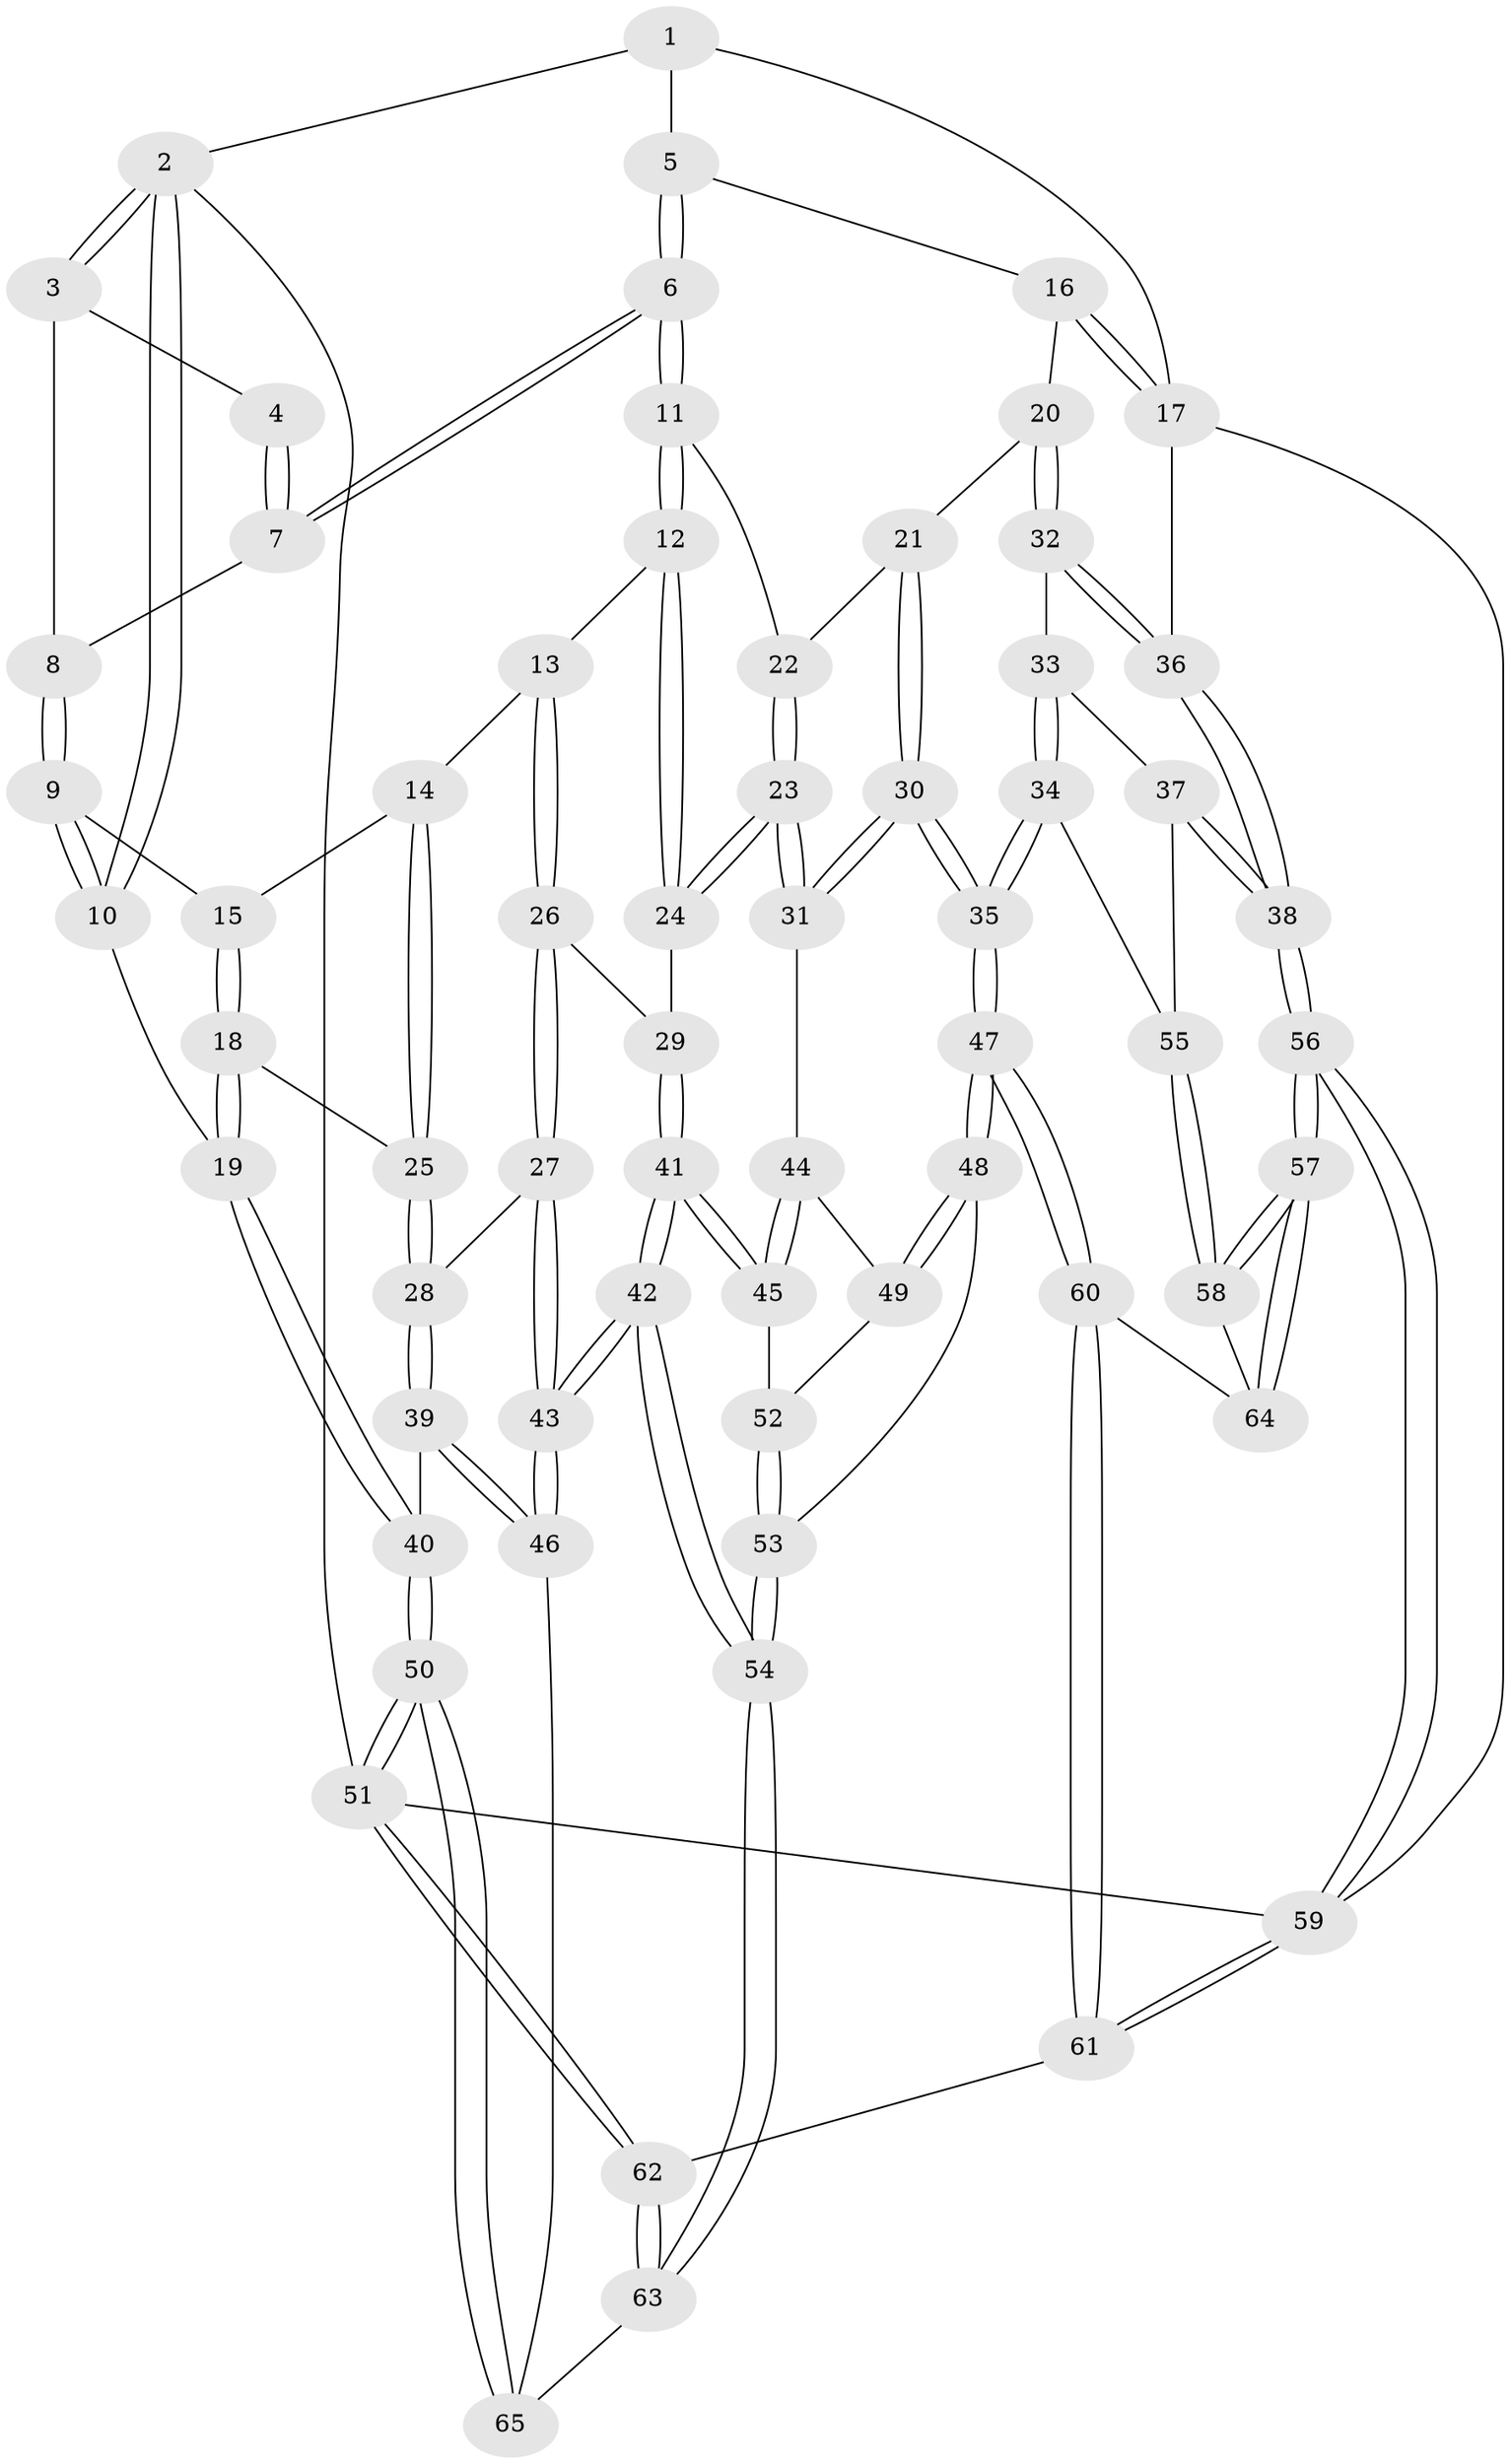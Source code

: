 // coarse degree distribution, {5: 0.3333333333333333, 3: 0.06666666666666667, 2: 0.022222222222222223, 4: 0.4222222222222222, 6: 0.15555555555555556}
// Generated by graph-tools (version 1.1) at 2025/52/02/27/25 19:52:38]
// undirected, 65 vertices, 159 edges
graph export_dot {
graph [start="1"]
  node [color=gray90,style=filled];
  1 [pos="+0.7480249123738376+0"];
  2 [pos="+0+0"];
  3 [pos="+0+0"];
  4 [pos="+0.525424913515724+0"];
  5 [pos="+0.8516505886570227+0.21660514996015134"];
  6 [pos="+0.622619837668214+0.31005161119810204"];
  7 [pos="+0.4748543616671062+0.12841090324655552"];
  8 [pos="+0.28130328930537957+0.22733489612616545"];
  9 [pos="+0.2648235529447655+0.272814413983199"];
  10 [pos="+0+0.2452817886838574"];
  11 [pos="+0.6162805552278187+0.3256339752864575"];
  12 [pos="+0.5700037595697145+0.3858610941133059"];
  13 [pos="+0.33341445467626707+0.41446781155812745"];
  14 [pos="+0.3100425568565234+0.38936033251007435"];
  15 [pos="+0.2693834394736282+0.2981137524659526"];
  16 [pos="+0.9188055894514731+0.2543819487453992"];
  17 [pos="+1+0.28895436057325163"];
  18 [pos="+0+0.4868928527979024"];
  19 [pos="+0+0.46948284240607874"];
  20 [pos="+0.8390040565611281+0.4870018883145431"];
  21 [pos="+0.7895703833570407+0.5016762312442904"];
  22 [pos="+0.7479579515703649+0.47842577229394956"];
  23 [pos="+0.5876137110381925+0.5603627261256022"];
  24 [pos="+0.5856763002594705+0.5570117376786639"];
  25 [pos="+0.08346512731518815+0.5261110091326608"];
  26 [pos="+0.33766899326508915+0.5414222731270626"];
  27 [pos="+0.23781143883236697+0.6228679189026752"];
  28 [pos="+0.1706028557351771+0.6155941542445088"];
  29 [pos="+0.36439023023567063+0.5618913648016449"];
  30 [pos="+0.7012542140451427+0.6456439772297885"];
  31 [pos="+0.6038810075754735+0.6019215627583349"];
  32 [pos="+0.8489772208881193+0.5001178834739879"];
  33 [pos="+0.8593751416478809+0.5260785630855899"];
  34 [pos="+0.817766533232761+0.7230609914961312"];
  35 [pos="+0.7781115350711788+0.743780310337468"];
  36 [pos="+1+0.5330584398063842"];
  37 [pos="+1+0.6526187309821829"];
  38 [pos="+1+0.6056300696219038"];
  39 [pos="+0.10017576897167857+0.7237337787232513"];
  40 [pos="+0+0.6396840817517371"];
  41 [pos="+0.4339089818666518+0.7081653723527799"];
  42 [pos="+0.3447530829008218+0.8777433490727646"];
  43 [pos="+0.3002990659424232+0.8378355514812035"];
  44 [pos="+0.5534620187601699+0.6606152039848939"];
  45 [pos="+0.4757192010463836+0.6963848987365034"];
  46 [pos="+0.12442341314105977+0.7979147527350445"];
  47 [pos="+0.7421818606171612+0.8951488129127384"];
  48 [pos="+0.6108077558151207+0.7967583874755061"];
  49 [pos="+0.5710741361503222+0.7327258005186479"];
  50 [pos="+0+1"];
  51 [pos="+0+1"];
  52 [pos="+0.5347028733902625+0.7750582095910705"];
  53 [pos="+0.5341349114380839+0.7924195317183642"];
  54 [pos="+0.36314975393667737+0.9336355386276458"];
  55 [pos="+0.9476558000267723+0.6944969543981818"];
  56 [pos="+1+1"];
  57 [pos="+1+0.9396769063720888"];
  58 [pos="+0.9688802760726845+0.836129118243654"];
  59 [pos="+1+1"];
  60 [pos="+0.7424202482084097+0.9127292838162318"];
  61 [pos="+0.6451994658409382+1"];
  62 [pos="+0.41180864639907544+1"];
  63 [pos="+0.3842367939195905+1"];
  64 [pos="+0.7684623828109751+0.9095301354162487"];
  65 [pos="+0.058432848180530794+0.8587653222756613"];
  1 -- 2;
  1 -- 5;
  1 -- 17;
  2 -- 3;
  2 -- 3;
  2 -- 10;
  2 -- 10;
  2 -- 51;
  3 -- 4;
  3 -- 8;
  4 -- 7;
  4 -- 7;
  5 -- 6;
  5 -- 6;
  5 -- 16;
  6 -- 7;
  6 -- 7;
  6 -- 11;
  6 -- 11;
  7 -- 8;
  8 -- 9;
  8 -- 9;
  9 -- 10;
  9 -- 10;
  9 -- 15;
  10 -- 19;
  11 -- 12;
  11 -- 12;
  11 -- 22;
  12 -- 13;
  12 -- 24;
  12 -- 24;
  13 -- 14;
  13 -- 26;
  13 -- 26;
  14 -- 15;
  14 -- 25;
  14 -- 25;
  15 -- 18;
  15 -- 18;
  16 -- 17;
  16 -- 17;
  16 -- 20;
  17 -- 36;
  17 -- 59;
  18 -- 19;
  18 -- 19;
  18 -- 25;
  19 -- 40;
  19 -- 40;
  20 -- 21;
  20 -- 32;
  20 -- 32;
  21 -- 22;
  21 -- 30;
  21 -- 30;
  22 -- 23;
  22 -- 23;
  23 -- 24;
  23 -- 24;
  23 -- 31;
  23 -- 31;
  24 -- 29;
  25 -- 28;
  25 -- 28;
  26 -- 27;
  26 -- 27;
  26 -- 29;
  27 -- 28;
  27 -- 43;
  27 -- 43;
  28 -- 39;
  28 -- 39;
  29 -- 41;
  29 -- 41;
  30 -- 31;
  30 -- 31;
  30 -- 35;
  30 -- 35;
  31 -- 44;
  32 -- 33;
  32 -- 36;
  32 -- 36;
  33 -- 34;
  33 -- 34;
  33 -- 37;
  34 -- 35;
  34 -- 35;
  34 -- 55;
  35 -- 47;
  35 -- 47;
  36 -- 38;
  36 -- 38;
  37 -- 38;
  37 -- 38;
  37 -- 55;
  38 -- 56;
  38 -- 56;
  39 -- 40;
  39 -- 46;
  39 -- 46;
  40 -- 50;
  40 -- 50;
  41 -- 42;
  41 -- 42;
  41 -- 45;
  41 -- 45;
  42 -- 43;
  42 -- 43;
  42 -- 54;
  42 -- 54;
  43 -- 46;
  43 -- 46;
  44 -- 45;
  44 -- 45;
  44 -- 49;
  45 -- 52;
  46 -- 65;
  47 -- 48;
  47 -- 48;
  47 -- 60;
  47 -- 60;
  48 -- 49;
  48 -- 49;
  48 -- 53;
  49 -- 52;
  50 -- 51;
  50 -- 51;
  50 -- 65;
  50 -- 65;
  51 -- 62;
  51 -- 62;
  51 -- 59;
  52 -- 53;
  52 -- 53;
  53 -- 54;
  53 -- 54;
  54 -- 63;
  54 -- 63;
  55 -- 58;
  55 -- 58;
  56 -- 57;
  56 -- 57;
  56 -- 59;
  56 -- 59;
  57 -- 58;
  57 -- 58;
  57 -- 64;
  57 -- 64;
  58 -- 64;
  59 -- 61;
  59 -- 61;
  60 -- 61;
  60 -- 61;
  60 -- 64;
  61 -- 62;
  62 -- 63;
  62 -- 63;
  63 -- 65;
}
